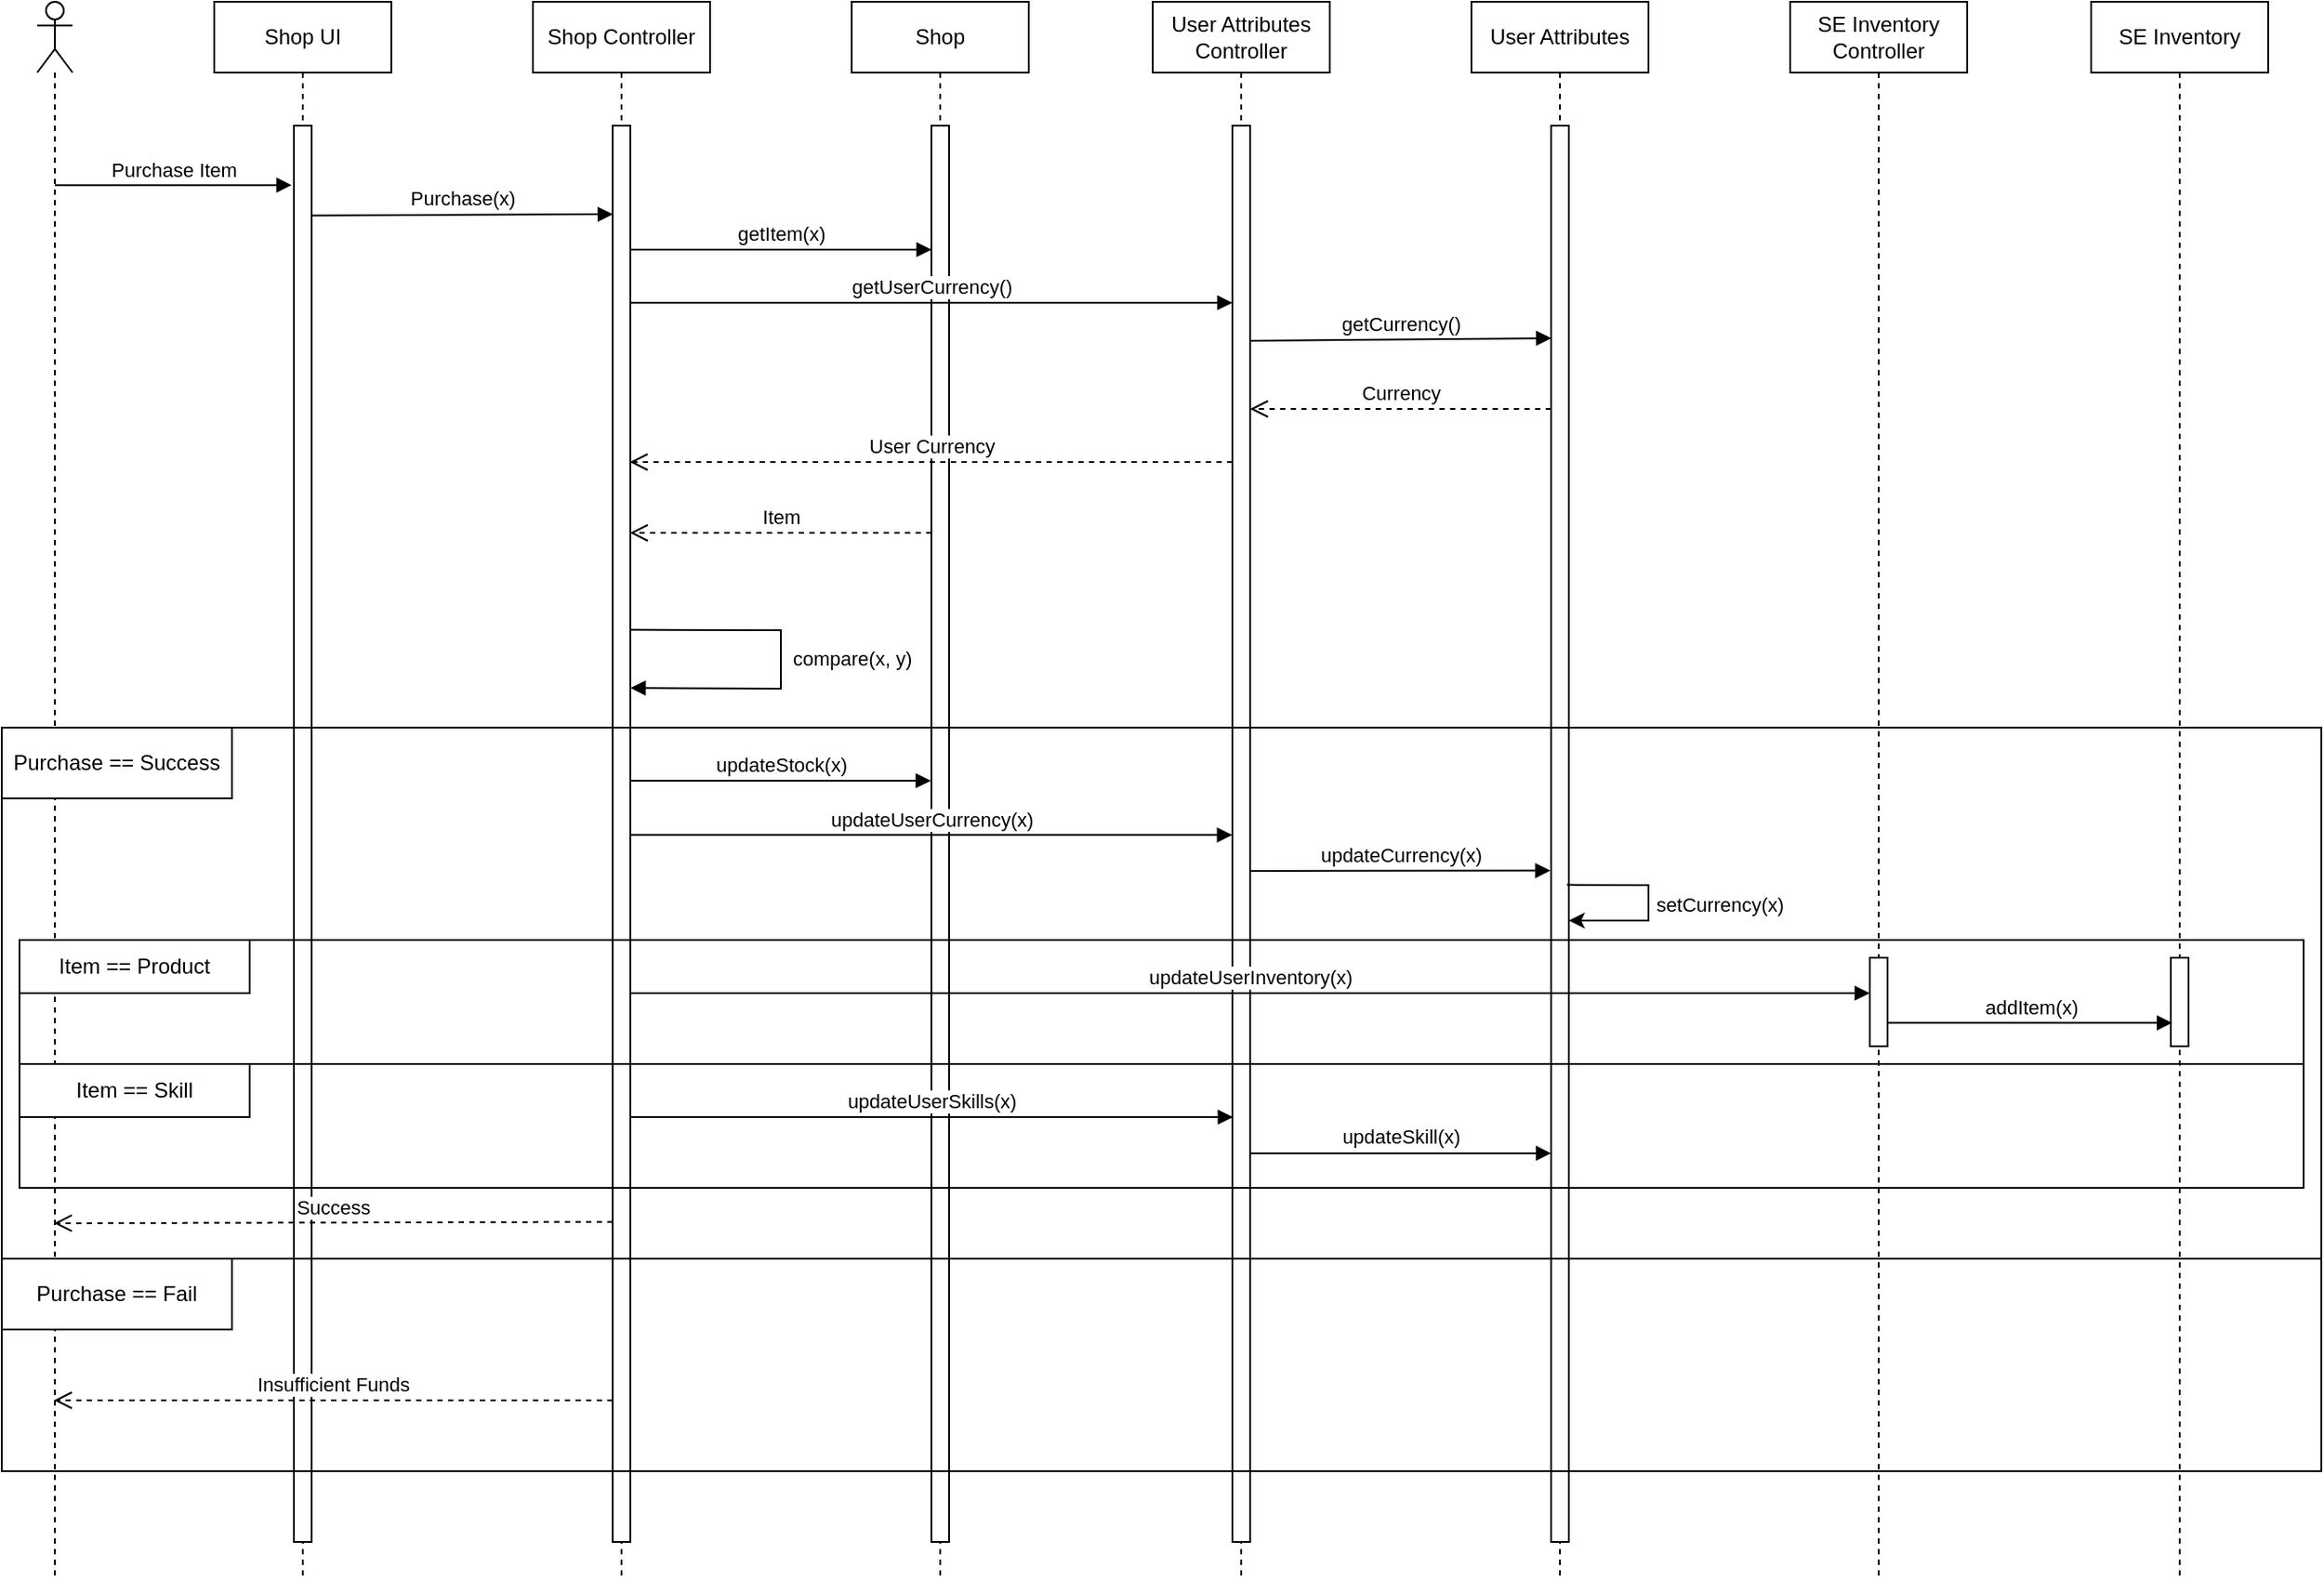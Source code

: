 <mxfile version="12.6.5" type="device"><diagram id="vV8pcc6EA3fS0EjsUTOE" name="Page-1"><mxGraphModel dx="1674" dy="66" grid="1" gridSize="10" guides="1" tooltips="1" connect="1" arrows="1" fold="1" page="1" pageScale="1" pageWidth="1700" pageHeight="1100" math="0" shadow="0"><root><mxCell id="0"/><mxCell id="1" parent="0"/><mxCell id="a-V_yUVl_TjkkfpPLhmj-41" value="" style="shape=umlLifeline;participant=umlActor;perimeter=lifelinePerimeter;whiteSpace=wrap;html=1;container=1;collapsible=0;recursiveResize=0;verticalAlign=top;spacingTop=36;labelBackgroundColor=#ffffff;outlineConnect=0;" parent="1" vertex="1"><mxGeometry x="140" y="1230" width="20" height="890" as="geometry"/></mxCell><mxCell id="a-V_yUVl_TjkkfpPLhmj-42" value="Shop UI" style="shape=umlLifeline;perimeter=lifelinePerimeter;whiteSpace=wrap;html=1;container=1;collapsible=0;recursiveResize=0;outlineConnect=0;" parent="1" vertex="1"><mxGeometry x="240" y="1230" width="100" height="890" as="geometry"/></mxCell><mxCell id="a-V_yUVl_TjkkfpPLhmj-45" value="" style="html=1;points=[];perimeter=orthogonalPerimeter;" parent="a-V_yUVl_TjkkfpPLhmj-42" vertex="1"><mxGeometry x="45" y="70" width="10" height="800" as="geometry"/></mxCell><mxCell id="a-V_yUVl_TjkkfpPLhmj-43" value="Shop Controller" style="shape=umlLifeline;perimeter=lifelinePerimeter;whiteSpace=wrap;html=1;container=1;collapsible=0;recursiveResize=0;outlineConnect=0;" parent="1" vertex="1"><mxGeometry x="420" y="1230" width="100" height="890" as="geometry"/></mxCell><mxCell id="a-V_yUVl_TjkkfpPLhmj-46" value="" style="html=1;points=[];perimeter=orthogonalPerimeter;" parent="a-V_yUVl_TjkkfpPLhmj-43" vertex="1"><mxGeometry x="45" y="70" width="10" height="800" as="geometry"/></mxCell><mxCell id="a-V_yUVl_TjkkfpPLhmj-69" value="compare(x, y)" style="html=1;verticalAlign=bottom;endArrow=block;exitX=1.011;exitY=0.356;exitDx=0;exitDy=0;exitPerimeter=0;rounded=0;entryX=1.011;entryY=0.397;entryDx=0;entryDy=0;entryPerimeter=0;" parent="a-V_yUVl_TjkkfpPLhmj-43" source="a-V_yUVl_TjkkfpPLhmj-46" target="a-V_yUVl_TjkkfpPLhmj-46" edge="1"><mxGeometry x="0.163" y="-41" width="80" relative="1" as="geometry"><mxPoint x="70" y="330" as="sourcePoint"/><mxPoint x="110" y="370" as="targetPoint"/><Array as="points"><mxPoint x="140" y="355"/><mxPoint x="140" y="388"/></Array><mxPoint x="40" y="33" as="offset"/></mxGeometry></mxCell><mxCell id="a-V_yUVl_TjkkfpPLhmj-44" value="Shop" style="shape=umlLifeline;perimeter=lifelinePerimeter;whiteSpace=wrap;html=1;container=1;collapsible=0;recursiveResize=0;outlineConnect=0;" parent="1" vertex="1"><mxGeometry x="600" y="1230" width="100" height="890" as="geometry"/></mxCell><mxCell id="a-V_yUVl_TjkkfpPLhmj-50" value="" style="html=1;points=[];perimeter=orthogonalPerimeter;" parent="a-V_yUVl_TjkkfpPLhmj-44" vertex="1"><mxGeometry x="45" y="70" width="10" height="800" as="geometry"/></mxCell><mxCell id="a-V_yUVl_TjkkfpPLhmj-48" value="Purchase Item" style="html=1;verticalAlign=bottom;endArrow=block;entryX=-0.129;entryY=0.042;entryDx=0;entryDy=0;entryPerimeter=0;" parent="1" source="a-V_yUVl_TjkkfpPLhmj-41" target="a-V_yUVl_TjkkfpPLhmj-45" edge="1"><mxGeometry width="80" relative="1" as="geometry"><mxPoint x="150" y="1320.06" as="sourcePoint"/><mxPoint x="247.14" y="1320" as="targetPoint"/></mxGeometry></mxCell><mxCell id="a-V_yUVl_TjkkfpPLhmj-49" value="Purchase(x)" style="html=1;verticalAlign=bottom;endArrow=block;exitX=1.011;exitY=0.103;exitDx=0;exitDy=0;exitPerimeter=0;entryX=0.011;entryY=0.102;entryDx=0;entryDy=0;entryPerimeter=0;" parent="1" edge="1"><mxGeometry width="80" relative="1" as="geometry"><mxPoint x="295.11" y="1350.73" as="sourcePoint"/><mxPoint x="465.11" y="1350" as="targetPoint"/></mxGeometry></mxCell><mxCell id="a-V_yUVl_TjkkfpPLhmj-51" value="getItem(x)" style="html=1;verticalAlign=bottom;endArrow=block;exitX=0.976;exitY=0.161;exitDx=0;exitDy=0;exitPerimeter=0;entryX=0.01;entryY=0.161;entryDx=0;entryDy=0;entryPerimeter=0;" parent="1" edge="1"><mxGeometry width="80" relative="1" as="geometry"><mxPoint x="474.76" y="1370" as="sourcePoint"/><mxPoint x="645.1" y="1370" as="targetPoint"/></mxGeometry></mxCell><mxCell id="a-V_yUVl_TjkkfpPLhmj-52" value="Item" style="html=1;verticalAlign=bottom;endArrow=open;dashed=1;endSize=8;exitX=0.01;exitY=0.253;exitDx=0;exitDy=0;exitPerimeter=0;entryX=0.976;entryY=0.253;entryDx=0;entryDy=0;entryPerimeter=0;" parent="1" edge="1"><mxGeometry relative="1" as="geometry"><mxPoint x="645.1" y="1530.0" as="sourcePoint"/><mxPoint x="474.76" y="1530.0" as="targetPoint"/></mxGeometry></mxCell><mxCell id="a-V_yUVl_TjkkfpPLhmj-53" value="User Attributes Controller" style="shape=umlLifeline;perimeter=lifelinePerimeter;whiteSpace=wrap;html=1;container=1;collapsible=0;recursiveResize=0;outlineConnect=0;" parent="1" vertex="1"><mxGeometry x="770" y="1230" width="100" height="890" as="geometry"/></mxCell><mxCell id="a-V_yUVl_TjkkfpPLhmj-54" value="" style="html=1;points=[];perimeter=orthogonalPerimeter;" parent="a-V_yUVl_TjkkfpPLhmj-53" vertex="1"><mxGeometry x="45" y="70" width="10" height="800" as="geometry"/></mxCell><mxCell id="a-V_yUVl_TjkkfpPLhmj-55" value="User Attributes" style="shape=umlLifeline;perimeter=lifelinePerimeter;whiteSpace=wrap;html=1;container=1;collapsible=0;recursiveResize=0;outlineConnect=0;" parent="1" vertex="1"><mxGeometry x="950" y="1230" width="100" height="890" as="geometry"/></mxCell><mxCell id="a-V_yUVl_TjkkfpPLhmj-56" value="" style="html=1;points=[];perimeter=orthogonalPerimeter;" parent="a-V_yUVl_TjkkfpPLhmj-55" vertex="1"><mxGeometry x="45" y="70" width="10" height="800" as="geometry"/></mxCell><mxCell id="mlMsS2oLjQvz2FsZSGlz-2" value="setCurrency(x)" style="endArrow=classic;html=1;exitX=0.89;exitY=0.536;exitDx=0;exitDy=0;exitPerimeter=0;rounded=0;" edge="1" parent="a-V_yUVl_TjkkfpPLhmj-55" source="a-V_yUVl_TjkkfpPLhmj-56" target="a-V_yUVl_TjkkfpPLhmj-56"><mxGeometry x="0.19" y="-41" width="50" height="50" relative="1" as="geometry"><mxPoint x="70" y="500" as="sourcePoint"/><mxPoint x="170" y="460" as="targetPoint"/><Array as="points"><mxPoint x="100" y="499"/><mxPoint x="100" y="519"/></Array><mxPoint x="40" y="32" as="offset"/></mxGeometry></mxCell><mxCell id="a-V_yUVl_TjkkfpPLhmj-58" value="getUserCurrency()" style="html=1;verticalAlign=bottom;endArrow=block;exitX=0.976;exitY=0.161;exitDx=0;exitDy=0;exitPerimeter=0;" parent="1" edge="1"><mxGeometry width="80" relative="1" as="geometry"><mxPoint x="474.66" y="1400" as="sourcePoint"/><mxPoint x="815" y="1400" as="targetPoint"/></mxGeometry></mxCell><mxCell id="a-V_yUVl_TjkkfpPLhmj-59" value="getCurrency()" style="html=1;verticalAlign=bottom;endArrow=block;exitX=0.983;exitY=0.318;exitDx=0;exitDy=0;exitPerimeter=0;entryX=0.011;entryY=0.316;entryDx=0;entryDy=0;entryPerimeter=0;" parent="1" edge="1"><mxGeometry width="80" relative="1" as="geometry"><mxPoint x="824.83" y="1421.46" as="sourcePoint"/><mxPoint x="995.11" y="1420" as="targetPoint"/></mxGeometry></mxCell><mxCell id="a-V_yUVl_TjkkfpPLhmj-60" value="User Currency" style="html=1;verticalAlign=bottom;endArrow=open;dashed=1;endSize=8;entryX=0.976;entryY=0.253;entryDx=0;entryDy=0;entryPerimeter=0;" parent="1" edge="1"><mxGeometry relative="1" as="geometry"><mxPoint x="815" y="1490" as="sourcePoint"/><mxPoint x="474.66" y="1490" as="targetPoint"/></mxGeometry></mxCell><mxCell id="a-V_yUVl_TjkkfpPLhmj-61" value="Currency" style="html=1;verticalAlign=bottom;endArrow=open;dashed=1;endSize=8;exitX=-0.009;exitY=0.383;exitDx=0;exitDy=0;exitPerimeter=0;" parent="1" edge="1"><mxGeometry relative="1" as="geometry"><mxPoint x="994.91" y="1460" as="sourcePoint"/><mxPoint x="825" y="1460" as="targetPoint"/></mxGeometry></mxCell><mxCell id="a-V_yUVl_TjkkfpPLhmj-70" value="SE Inventory Controller" style="shape=umlLifeline;perimeter=lifelinePerimeter;whiteSpace=wrap;html=1;container=1;collapsible=0;recursiveResize=0;outlineConnect=0;" parent="1" vertex="1"><mxGeometry x="1130" y="1230" width="100" height="890" as="geometry"/></mxCell><mxCell id="a-V_yUVl_TjkkfpPLhmj-71" value="" style="html=1;points=[];perimeter=orthogonalPerimeter;" parent="a-V_yUVl_TjkkfpPLhmj-70" vertex="1"><mxGeometry x="45" y="540" width="10" height="50" as="geometry"/></mxCell><mxCell id="a-V_yUVl_TjkkfpPLhmj-72" value="SE Inventory" style="shape=umlLifeline;perimeter=lifelinePerimeter;whiteSpace=wrap;html=1;container=1;collapsible=0;recursiveResize=0;outlineConnect=0;" parent="1" vertex="1"><mxGeometry x="1300" y="1230" width="100" height="890" as="geometry"/></mxCell><mxCell id="a-V_yUVl_TjkkfpPLhmj-73" value="" style="html=1;points=[];perimeter=orthogonalPerimeter;" parent="a-V_yUVl_TjkkfpPLhmj-72" vertex="1"><mxGeometry x="45" y="540" width="10" height="50" as="geometry"/></mxCell><mxCell id="a-V_yUVl_TjkkfpPLhmj-75" value="updateStock(x)" style="html=1;verticalAlign=bottom;endArrow=block;entryX=-0.029;entryY=0.465;entryDx=0;entryDy=0;entryPerimeter=0;" parent="1" edge="1"><mxGeometry width="80" relative="1" as="geometry"><mxPoint x="475" y="1670.0" as="sourcePoint"/><mxPoint x="644.71" y="1670.0" as="targetPoint"/></mxGeometry></mxCell><mxCell id="a-V_yUVl_TjkkfpPLhmj-76" value="updateUserCurrency(x)" style="html=1;verticalAlign=bottom;endArrow=block;entryX=-0.013;entryY=0.507;entryDx=0;entryDy=0;entryPerimeter=0;" parent="1" edge="1"><mxGeometry width="80" relative="1" as="geometry"><mxPoint x="475" y="1700.66" as="sourcePoint"/><mxPoint x="814.87" y="1700.66" as="targetPoint"/></mxGeometry></mxCell><mxCell id="a-V_yUVl_TjkkfpPLhmj-77" value="updateCurrency(x)" style="html=1;verticalAlign=bottom;endArrow=block;entryX=-0.04;entryY=0.526;entryDx=0;entryDy=0;entryPerimeter=0;" parent="1" edge="1" target="a-V_yUVl_TjkkfpPLhmj-56"><mxGeometry width="80" relative="1" as="geometry"><mxPoint x="825" y="1721" as="sourcePoint"/><mxPoint x="994.87" y="1720.37" as="targetPoint"/></mxGeometry></mxCell><mxCell id="a-V_yUVl_TjkkfpPLhmj-78" value="updateUserInventory(x)" style="html=1;verticalAlign=bottom;endArrow=block;entryX=0;entryY=0.575;entryDx=0;entryDy=0;entryPerimeter=0;" parent="1" edge="1"><mxGeometry width="80" relative="1" as="geometry"><mxPoint x="475" y="1790.0" as="sourcePoint"/><mxPoint x="1175" y="1790.0" as="targetPoint"/></mxGeometry></mxCell><mxCell id="a-V_yUVl_TjkkfpPLhmj-79" value="addItem(x)" style="html=1;verticalAlign=bottom;endArrow=block;entryX=0.068;entryY=0.598;entryDx=0;entryDy=0;entryPerimeter=0;" parent="1" edge="1"><mxGeometry width="80" relative="1" as="geometry"><mxPoint x="1185" y="1806.79" as="sourcePoint"/><mxPoint x="1345.68" y="1806.79" as="targetPoint"/></mxGeometry></mxCell><mxCell id="a-V_yUVl_TjkkfpPLhmj-80" value="Success" style="html=1;verticalAlign=bottom;endArrow=open;dashed=1;endSize=8;exitX=0;exitY=0.774;exitDx=0;exitDy=0;exitPerimeter=0;" parent="1" source="a-V_yUVl_TjkkfpPLhmj-46" edge="1"><mxGeometry relative="1" as="geometry"><mxPoint x="450" y="1920" as="sourcePoint"/><mxPoint x="149.5" y="1920" as="targetPoint"/></mxGeometry></mxCell><mxCell id="a-V_yUVl_TjkkfpPLhmj-81" value="Insufficient Funds" style="html=1;verticalAlign=bottom;endArrow=open;dashed=1;endSize=8;exitX=0;exitY=0.822;exitDx=0;exitDy=0;exitPerimeter=0;" parent="1" edge="1"><mxGeometry relative="1" as="geometry"><mxPoint x="465" y="2020" as="sourcePoint"/><mxPoint x="149.5" y="2020" as="targetPoint"/></mxGeometry></mxCell><mxCell id="a-V_yUVl_TjkkfpPLhmj-66" value="Purchase == Fail" style="rounded=0;whiteSpace=wrap;html=1;fillColor=#ffffff;" parent="1" vertex="1"><mxGeometry x="120" y="1940" width="130" height="40" as="geometry"/></mxCell><mxCell id="rdTHsxcTMxExl9udvnRo-1" value="updateUserSkills(x)" style="html=1;verticalAlign=bottom;endArrow=block;entryX=0.033;entryY=0.74;entryDx=0;entryDy=0;entryPerimeter=0;" parent="1" edge="1"><mxGeometry width="80" relative="1" as="geometry"><mxPoint x="475" y="1860" as="sourcePoint"/><mxPoint x="815.33" y="1860" as="targetPoint"/></mxGeometry></mxCell><mxCell id="rdTHsxcTMxExl9udvnRo-2" value="updateSkill(x)" style="html=1;verticalAlign=bottom;endArrow=block;entryX=0;entryY=0.768;entryDx=0;entryDy=0;entryPerimeter=0;" parent="1" edge="1"><mxGeometry width="80" relative="1" as="geometry"><mxPoint x="825" y="1880.44" as="sourcePoint"/><mxPoint x="995" y="1880.44" as="targetPoint"/></mxGeometry></mxCell><mxCell id="rdTHsxcTMxExl9udvnRo-7" value="" style="rounded=0;whiteSpace=wrap;html=1;fillColor=none;" parent="1" vertex="1"><mxGeometry x="130" y="1830" width="1290" height="70" as="geometry"/></mxCell><mxCell id="rdTHsxcTMxExl9udvnRo-4" value="" style="rounded=0;whiteSpace=wrap;html=1;fillColor=none;" parent="1" vertex="1"><mxGeometry x="130" y="1760" width="1290" height="70" as="geometry"/></mxCell><mxCell id="rdTHsxcTMxExl9udvnRo-5" value="Item == Product" style="rounded=0;whiteSpace=wrap;html=1;fillColor=#ffffff;" parent="1" vertex="1"><mxGeometry x="130" y="1760" width="130" height="30" as="geometry"/></mxCell><mxCell id="rdTHsxcTMxExl9udvnRo-6" value="Item == Skill" style="rounded=0;whiteSpace=wrap;html=1;fillColor=#ffffff;" parent="1" vertex="1"><mxGeometry x="130" y="1830" width="130" height="30" as="geometry"/></mxCell><mxCell id="a-V_yUVl_TjkkfpPLhmj-65" value="" style="rounded=0;whiteSpace=wrap;html=1;fillColor=none;" parent="1" vertex="1"><mxGeometry x="120" y="1940" width="1310" height="120" as="geometry"/></mxCell><mxCell id="a-V_yUVl_TjkkfpPLhmj-63" value="" style="rounded=0;whiteSpace=wrap;html=1;fillColor=none;" parent="1" vertex="1"><mxGeometry x="120" y="1640" width="1310" height="300" as="geometry"/></mxCell><mxCell id="a-V_yUVl_TjkkfpPLhmj-64" value="Purchase == Success" style="rounded=0;whiteSpace=wrap;html=1;fillColor=#ffffff;" parent="1" vertex="1"><mxGeometry x="120" y="1640" width="130" height="40" as="geometry"/></mxCell></root></mxGraphModel></diagram></mxfile>